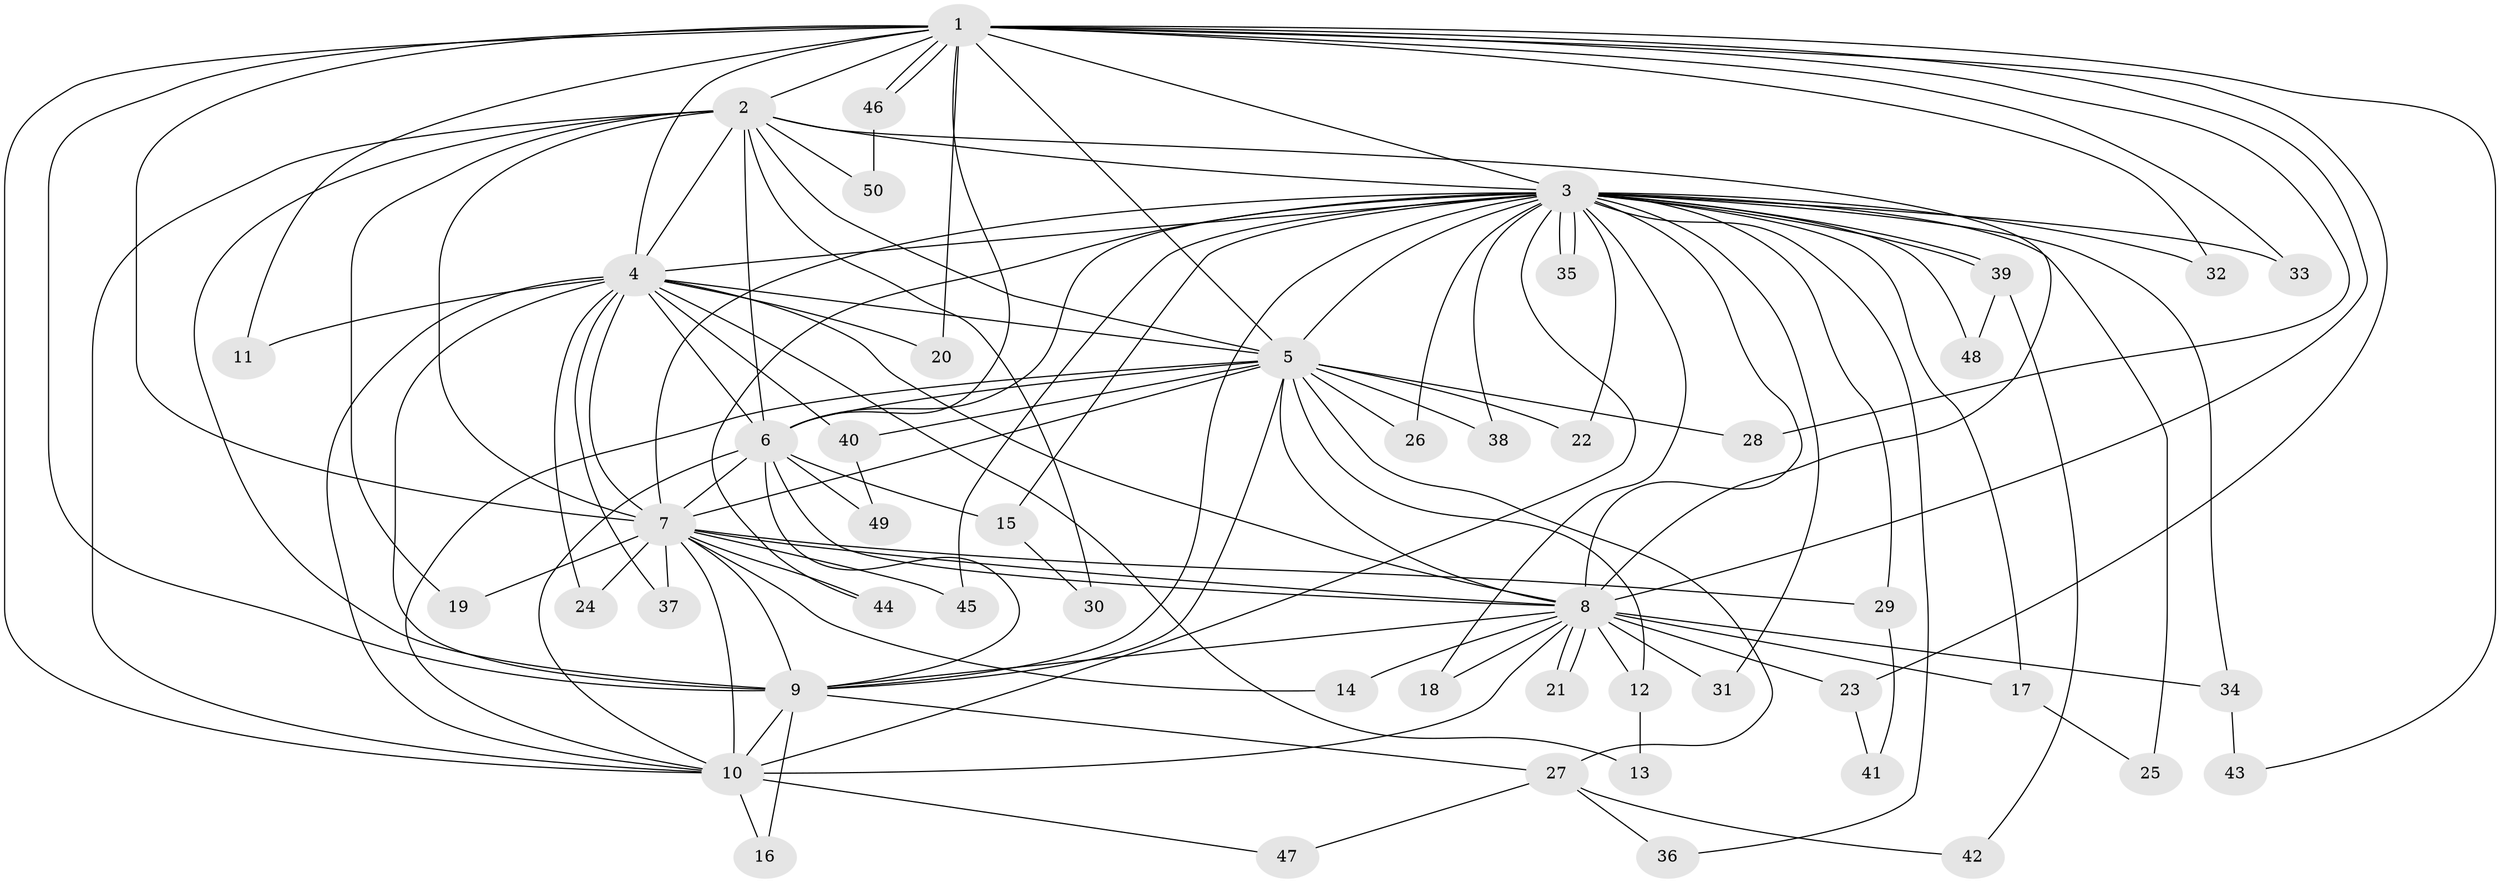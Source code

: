 // Generated by graph-tools (version 1.1) at 2025/01/03/09/25 03:01:29]
// undirected, 50 vertices, 125 edges
graph export_dot {
graph [start="1"]
  node [color=gray90,style=filled];
  1;
  2;
  3;
  4;
  5;
  6;
  7;
  8;
  9;
  10;
  11;
  12;
  13;
  14;
  15;
  16;
  17;
  18;
  19;
  20;
  21;
  22;
  23;
  24;
  25;
  26;
  27;
  28;
  29;
  30;
  31;
  32;
  33;
  34;
  35;
  36;
  37;
  38;
  39;
  40;
  41;
  42;
  43;
  44;
  45;
  46;
  47;
  48;
  49;
  50;
  1 -- 2;
  1 -- 3;
  1 -- 4;
  1 -- 5;
  1 -- 6;
  1 -- 7;
  1 -- 8;
  1 -- 9;
  1 -- 10;
  1 -- 11;
  1 -- 20;
  1 -- 23;
  1 -- 28;
  1 -- 32;
  1 -- 33;
  1 -- 43;
  1 -- 46;
  1 -- 46;
  2 -- 3;
  2 -- 4;
  2 -- 5;
  2 -- 6;
  2 -- 7;
  2 -- 8;
  2 -- 9;
  2 -- 10;
  2 -- 19;
  2 -- 30;
  2 -- 50;
  3 -- 4;
  3 -- 5;
  3 -- 6;
  3 -- 7;
  3 -- 8;
  3 -- 9;
  3 -- 10;
  3 -- 15;
  3 -- 17;
  3 -- 18;
  3 -- 22;
  3 -- 25;
  3 -- 26;
  3 -- 29;
  3 -- 31;
  3 -- 32;
  3 -- 33;
  3 -- 34;
  3 -- 35;
  3 -- 35;
  3 -- 36;
  3 -- 38;
  3 -- 39;
  3 -- 39;
  3 -- 44;
  3 -- 45;
  3 -- 48;
  4 -- 5;
  4 -- 6;
  4 -- 7;
  4 -- 8;
  4 -- 9;
  4 -- 10;
  4 -- 11;
  4 -- 13;
  4 -- 20;
  4 -- 24;
  4 -- 37;
  4 -- 40;
  5 -- 6;
  5 -- 7;
  5 -- 8;
  5 -- 9;
  5 -- 10;
  5 -- 12;
  5 -- 22;
  5 -- 26;
  5 -- 27;
  5 -- 28;
  5 -- 38;
  5 -- 40;
  6 -- 7;
  6 -- 8;
  6 -- 9;
  6 -- 10;
  6 -- 15;
  6 -- 49;
  7 -- 8;
  7 -- 9;
  7 -- 10;
  7 -- 14;
  7 -- 19;
  7 -- 24;
  7 -- 29;
  7 -- 37;
  7 -- 44;
  7 -- 45;
  8 -- 9;
  8 -- 10;
  8 -- 12;
  8 -- 14;
  8 -- 17;
  8 -- 18;
  8 -- 21;
  8 -- 21;
  8 -- 23;
  8 -- 31;
  8 -- 34;
  9 -- 10;
  9 -- 16;
  9 -- 27;
  10 -- 16;
  10 -- 47;
  12 -- 13;
  15 -- 30;
  17 -- 25;
  23 -- 41;
  27 -- 36;
  27 -- 42;
  27 -- 47;
  29 -- 41;
  34 -- 43;
  39 -- 42;
  39 -- 48;
  40 -- 49;
  46 -- 50;
}

